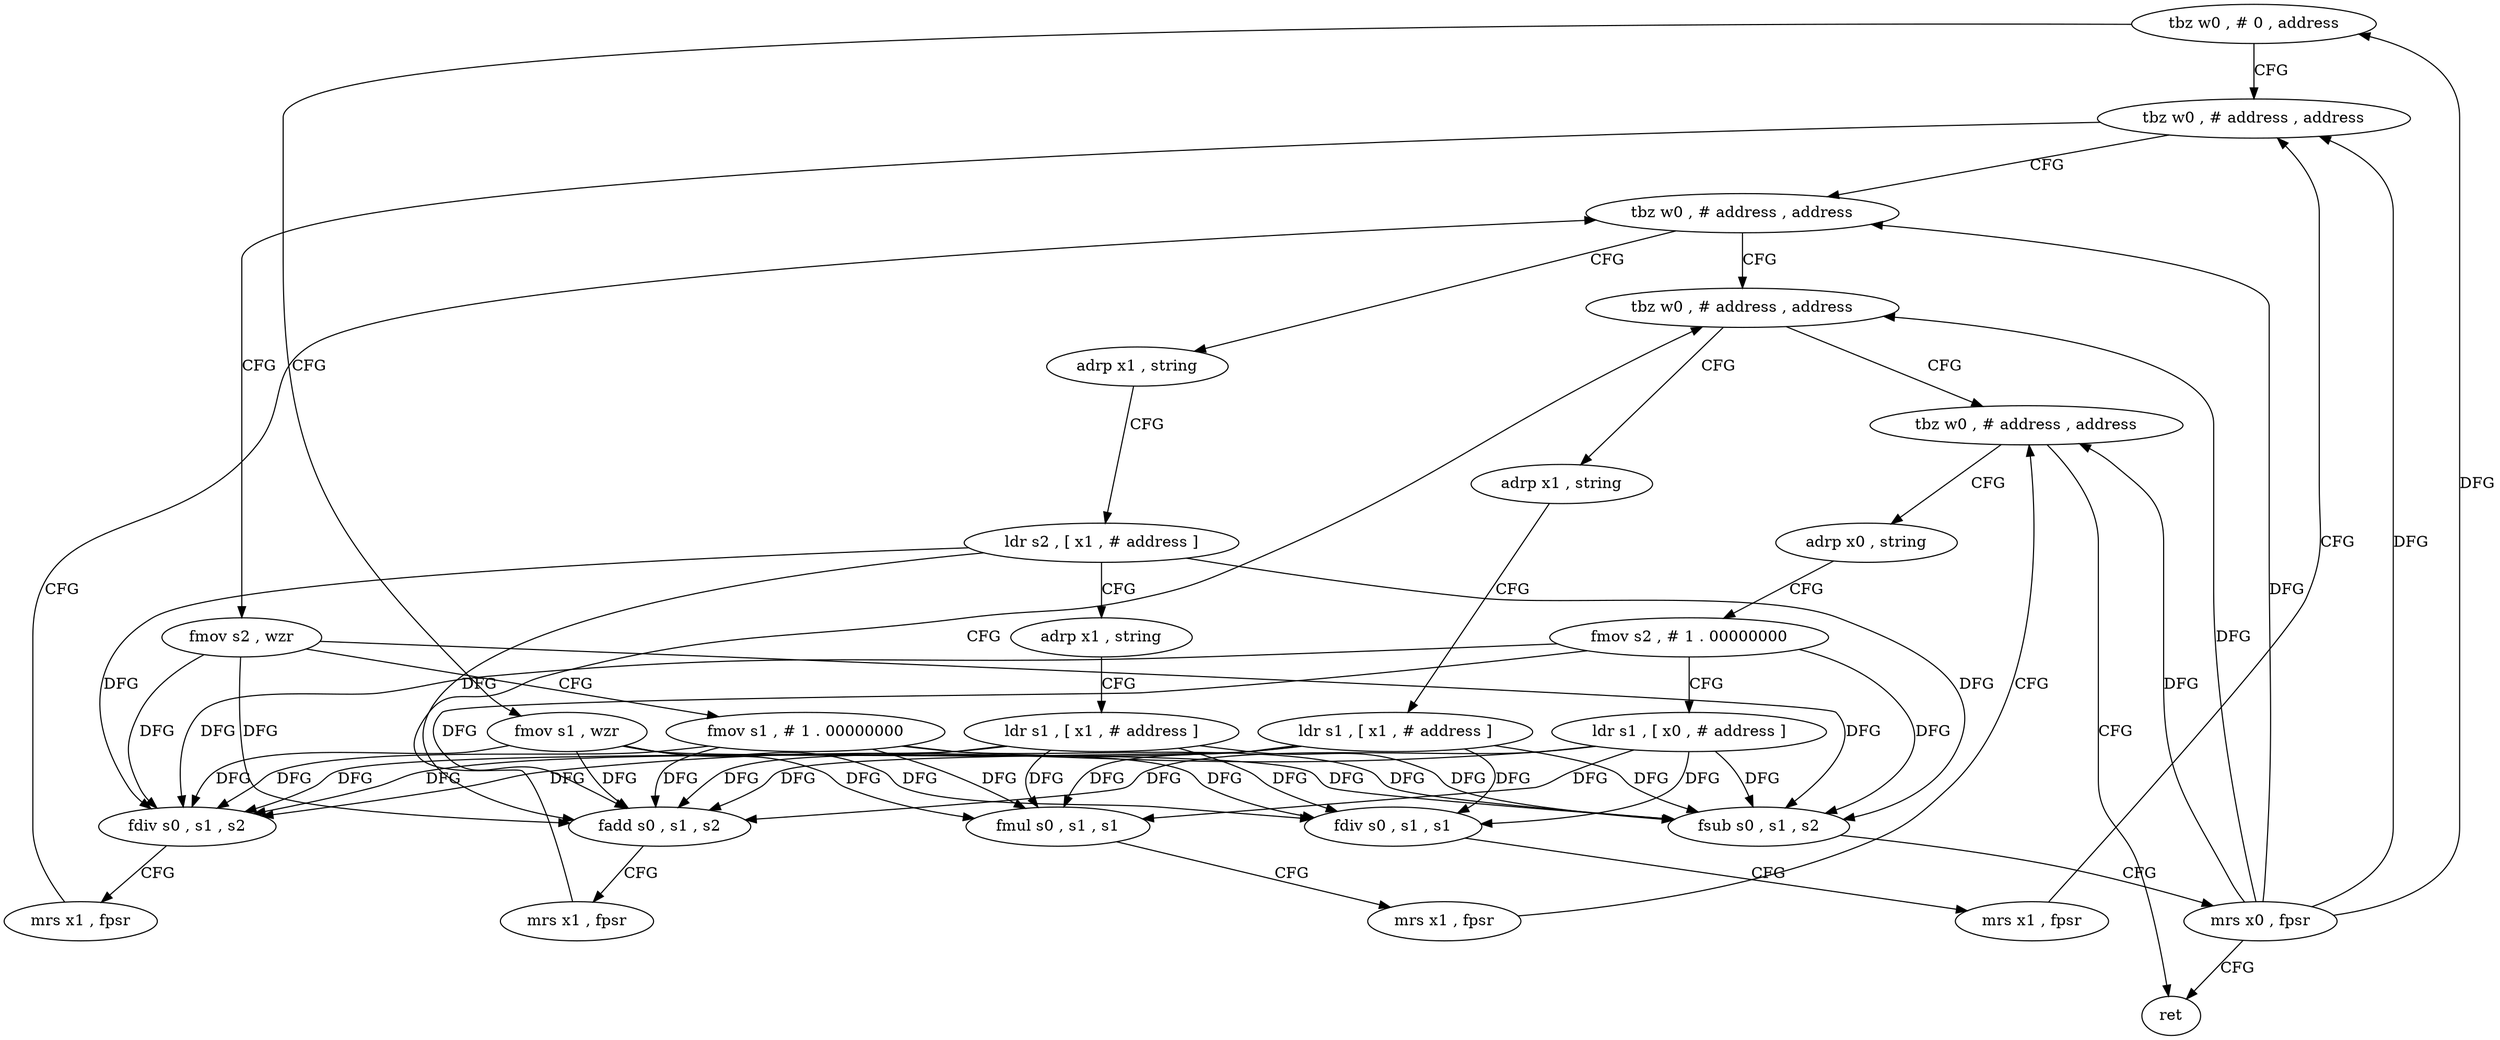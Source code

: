 digraph "func" {
"4409428" [label = "tbz w0 , # 0 , address" ]
"4409444" [label = "tbz w0 , # address , address" ]
"4409432" [label = "fmov s1 , wzr" ]
"4409464" [label = "tbz w0 , # address , address" ]
"4409448" [label = "fmov s2 , wzr" ]
"4409436" [label = "fdiv s0 , s1 , s1" ]
"4409440" [label = "mrs x1 , fpsr" ]
"4409492" [label = "tbz w0 , # address , address" ]
"4409468" [label = "adrp x1 , string" ]
"4409452" [label = "fmov s1 , # 1 . 00000000" ]
"4409456" [label = "fdiv s0 , s1 , s2" ]
"4409460" [label = "mrs x1 , fpsr" ]
"4409512" [label = "tbz w0 , # address , address" ]
"4409496" [label = "adrp x1 , string" ]
"4409472" [label = "ldr s2 , [ x1 , # address ]" ]
"4409476" [label = "adrp x1 , string" ]
"4409480" [label = "ldr s1 , [ x1 , # address ]" ]
"4409484" [label = "fadd s0 , s1 , s2" ]
"4409488" [label = "mrs x1 , fpsr" ]
"4409536" [label = "ret" ]
"4409516" [label = "adrp x0 , string" ]
"4409500" [label = "ldr s1 , [ x1 , # address ]" ]
"4409504" [label = "fmul s0 , s1 , s1" ]
"4409508" [label = "mrs x1 , fpsr" ]
"4409520" [label = "fmov s2 , # 1 . 00000000" ]
"4409524" [label = "ldr s1 , [ x0 , # address ]" ]
"4409528" [label = "fsub s0 , s1 , s2" ]
"4409532" [label = "mrs x0 , fpsr" ]
"4409428" -> "4409444" [ label = "CFG" ]
"4409428" -> "4409432" [ label = "CFG" ]
"4409444" -> "4409464" [ label = "CFG" ]
"4409444" -> "4409448" [ label = "CFG" ]
"4409432" -> "4409436" [ label = "DFG" ]
"4409432" -> "4409456" [ label = "DFG" ]
"4409432" -> "4409484" [ label = "DFG" ]
"4409432" -> "4409504" [ label = "DFG" ]
"4409432" -> "4409528" [ label = "DFG" ]
"4409464" -> "4409492" [ label = "CFG" ]
"4409464" -> "4409468" [ label = "CFG" ]
"4409448" -> "4409452" [ label = "CFG" ]
"4409448" -> "4409456" [ label = "DFG" ]
"4409448" -> "4409484" [ label = "DFG" ]
"4409448" -> "4409528" [ label = "DFG" ]
"4409436" -> "4409440" [ label = "CFG" ]
"4409440" -> "4409444" [ label = "CFG" ]
"4409492" -> "4409512" [ label = "CFG" ]
"4409492" -> "4409496" [ label = "CFG" ]
"4409468" -> "4409472" [ label = "CFG" ]
"4409452" -> "4409456" [ label = "DFG" ]
"4409452" -> "4409436" [ label = "DFG" ]
"4409452" -> "4409484" [ label = "DFG" ]
"4409452" -> "4409504" [ label = "DFG" ]
"4409452" -> "4409528" [ label = "DFG" ]
"4409456" -> "4409460" [ label = "CFG" ]
"4409460" -> "4409464" [ label = "CFG" ]
"4409512" -> "4409536" [ label = "CFG" ]
"4409512" -> "4409516" [ label = "CFG" ]
"4409496" -> "4409500" [ label = "CFG" ]
"4409472" -> "4409476" [ label = "CFG" ]
"4409472" -> "4409456" [ label = "DFG" ]
"4409472" -> "4409484" [ label = "DFG" ]
"4409472" -> "4409528" [ label = "DFG" ]
"4409476" -> "4409480" [ label = "CFG" ]
"4409480" -> "4409484" [ label = "DFG" ]
"4409480" -> "4409436" [ label = "DFG" ]
"4409480" -> "4409456" [ label = "DFG" ]
"4409480" -> "4409504" [ label = "DFG" ]
"4409480" -> "4409528" [ label = "DFG" ]
"4409484" -> "4409488" [ label = "CFG" ]
"4409488" -> "4409492" [ label = "CFG" ]
"4409516" -> "4409520" [ label = "CFG" ]
"4409500" -> "4409504" [ label = "DFG" ]
"4409500" -> "4409436" [ label = "DFG" ]
"4409500" -> "4409456" [ label = "DFG" ]
"4409500" -> "4409484" [ label = "DFG" ]
"4409500" -> "4409528" [ label = "DFG" ]
"4409504" -> "4409508" [ label = "CFG" ]
"4409508" -> "4409512" [ label = "CFG" ]
"4409520" -> "4409524" [ label = "CFG" ]
"4409520" -> "4409456" [ label = "DFG" ]
"4409520" -> "4409484" [ label = "DFG" ]
"4409520" -> "4409528" [ label = "DFG" ]
"4409524" -> "4409528" [ label = "DFG" ]
"4409524" -> "4409436" [ label = "DFG" ]
"4409524" -> "4409504" [ label = "DFG" ]
"4409524" -> "4409456" [ label = "DFG" ]
"4409524" -> "4409484" [ label = "DFG" ]
"4409528" -> "4409532" [ label = "CFG" ]
"4409532" -> "4409536" [ label = "CFG" ]
"4409532" -> "4409428" [ label = "DFG" ]
"4409532" -> "4409444" [ label = "DFG" ]
"4409532" -> "4409464" [ label = "DFG" ]
"4409532" -> "4409492" [ label = "DFG" ]
"4409532" -> "4409512" [ label = "DFG" ]
}
